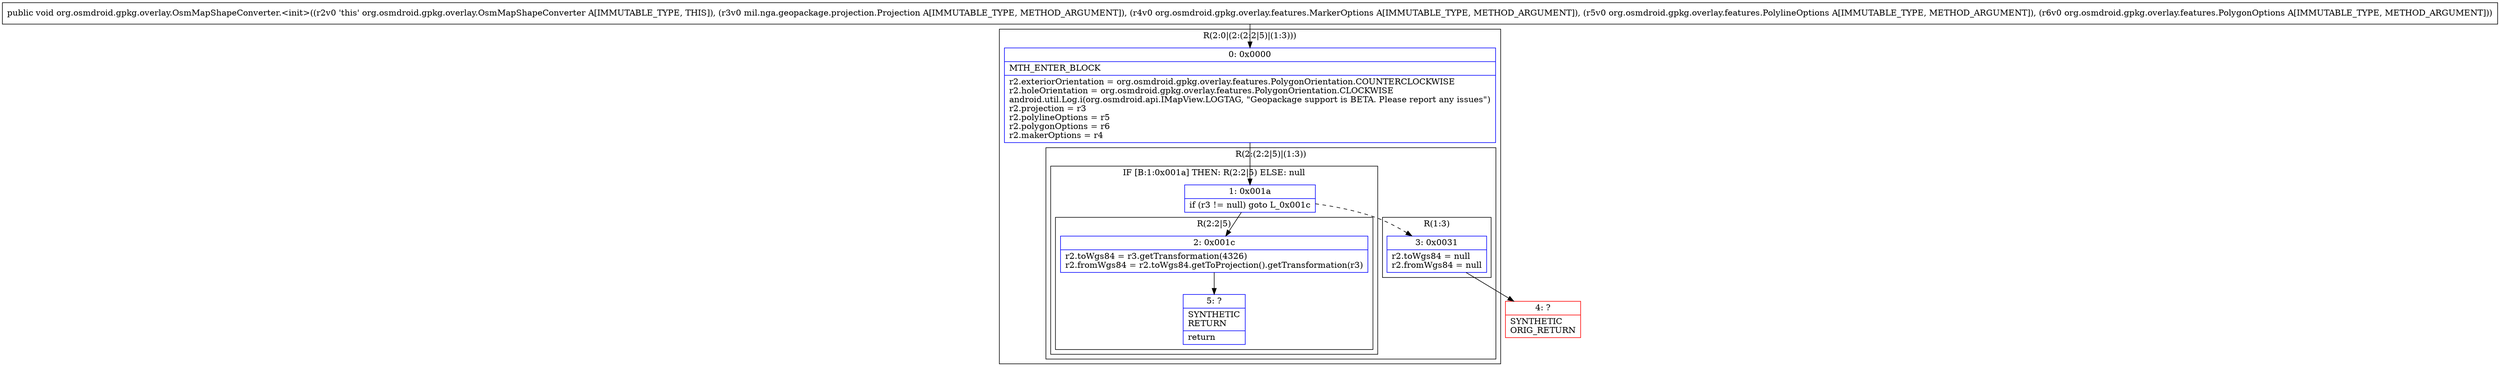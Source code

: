 digraph "CFG fororg.osmdroid.gpkg.overlay.OsmMapShapeConverter.\<init\>(Lmil\/nga\/geopackage\/projection\/Projection;Lorg\/osmdroid\/gpkg\/overlay\/features\/MarkerOptions;Lorg\/osmdroid\/gpkg\/overlay\/features\/PolylineOptions;Lorg\/osmdroid\/gpkg\/overlay\/features\/PolygonOptions;)V" {
subgraph cluster_Region_446895539 {
label = "R(2:0|(2:(2:2|5)|(1:3)))";
node [shape=record,color=blue];
Node_0 [shape=record,label="{0\:\ 0x0000|MTH_ENTER_BLOCK\l|r2.exteriorOrientation = org.osmdroid.gpkg.overlay.features.PolygonOrientation.COUNTERCLOCKWISE\lr2.holeOrientation = org.osmdroid.gpkg.overlay.features.PolygonOrientation.CLOCKWISE\landroid.util.Log.i(org.osmdroid.api.IMapView.LOGTAG, \"Geopackage support is BETA. Please report any issues\")\lr2.projection = r3\lr2.polylineOptions = r5\lr2.polygonOptions = r6\lr2.makerOptions = r4\l}"];
subgraph cluster_Region_274913734 {
label = "R(2:(2:2|5)|(1:3))";
node [shape=record,color=blue];
subgraph cluster_IfRegion_1703516777 {
label = "IF [B:1:0x001a] THEN: R(2:2|5) ELSE: null";
node [shape=record,color=blue];
Node_1 [shape=record,label="{1\:\ 0x001a|if (r3 != null) goto L_0x001c\l}"];
subgraph cluster_Region_2010814788 {
label = "R(2:2|5)";
node [shape=record,color=blue];
Node_2 [shape=record,label="{2\:\ 0x001c|r2.toWgs84 = r3.getTransformation(4326)\lr2.fromWgs84 = r2.toWgs84.getToProjection().getTransformation(r3)\l}"];
Node_5 [shape=record,label="{5\:\ ?|SYNTHETIC\lRETURN\l|return\l}"];
}
}
subgraph cluster_Region_1968571521 {
label = "R(1:3)";
node [shape=record,color=blue];
Node_3 [shape=record,label="{3\:\ 0x0031|r2.toWgs84 = null\lr2.fromWgs84 = null\l}"];
}
}
}
Node_4 [shape=record,color=red,label="{4\:\ ?|SYNTHETIC\lORIG_RETURN\l}"];
MethodNode[shape=record,label="{public void org.osmdroid.gpkg.overlay.OsmMapShapeConverter.\<init\>((r2v0 'this' org.osmdroid.gpkg.overlay.OsmMapShapeConverter A[IMMUTABLE_TYPE, THIS]), (r3v0 mil.nga.geopackage.projection.Projection A[IMMUTABLE_TYPE, METHOD_ARGUMENT]), (r4v0 org.osmdroid.gpkg.overlay.features.MarkerOptions A[IMMUTABLE_TYPE, METHOD_ARGUMENT]), (r5v0 org.osmdroid.gpkg.overlay.features.PolylineOptions A[IMMUTABLE_TYPE, METHOD_ARGUMENT]), (r6v0 org.osmdroid.gpkg.overlay.features.PolygonOptions A[IMMUTABLE_TYPE, METHOD_ARGUMENT])) }"];
MethodNode -> Node_0;
Node_0 -> Node_1;
Node_1 -> Node_2;
Node_1 -> Node_3[style=dashed];
Node_2 -> Node_5;
Node_3 -> Node_4;
}

